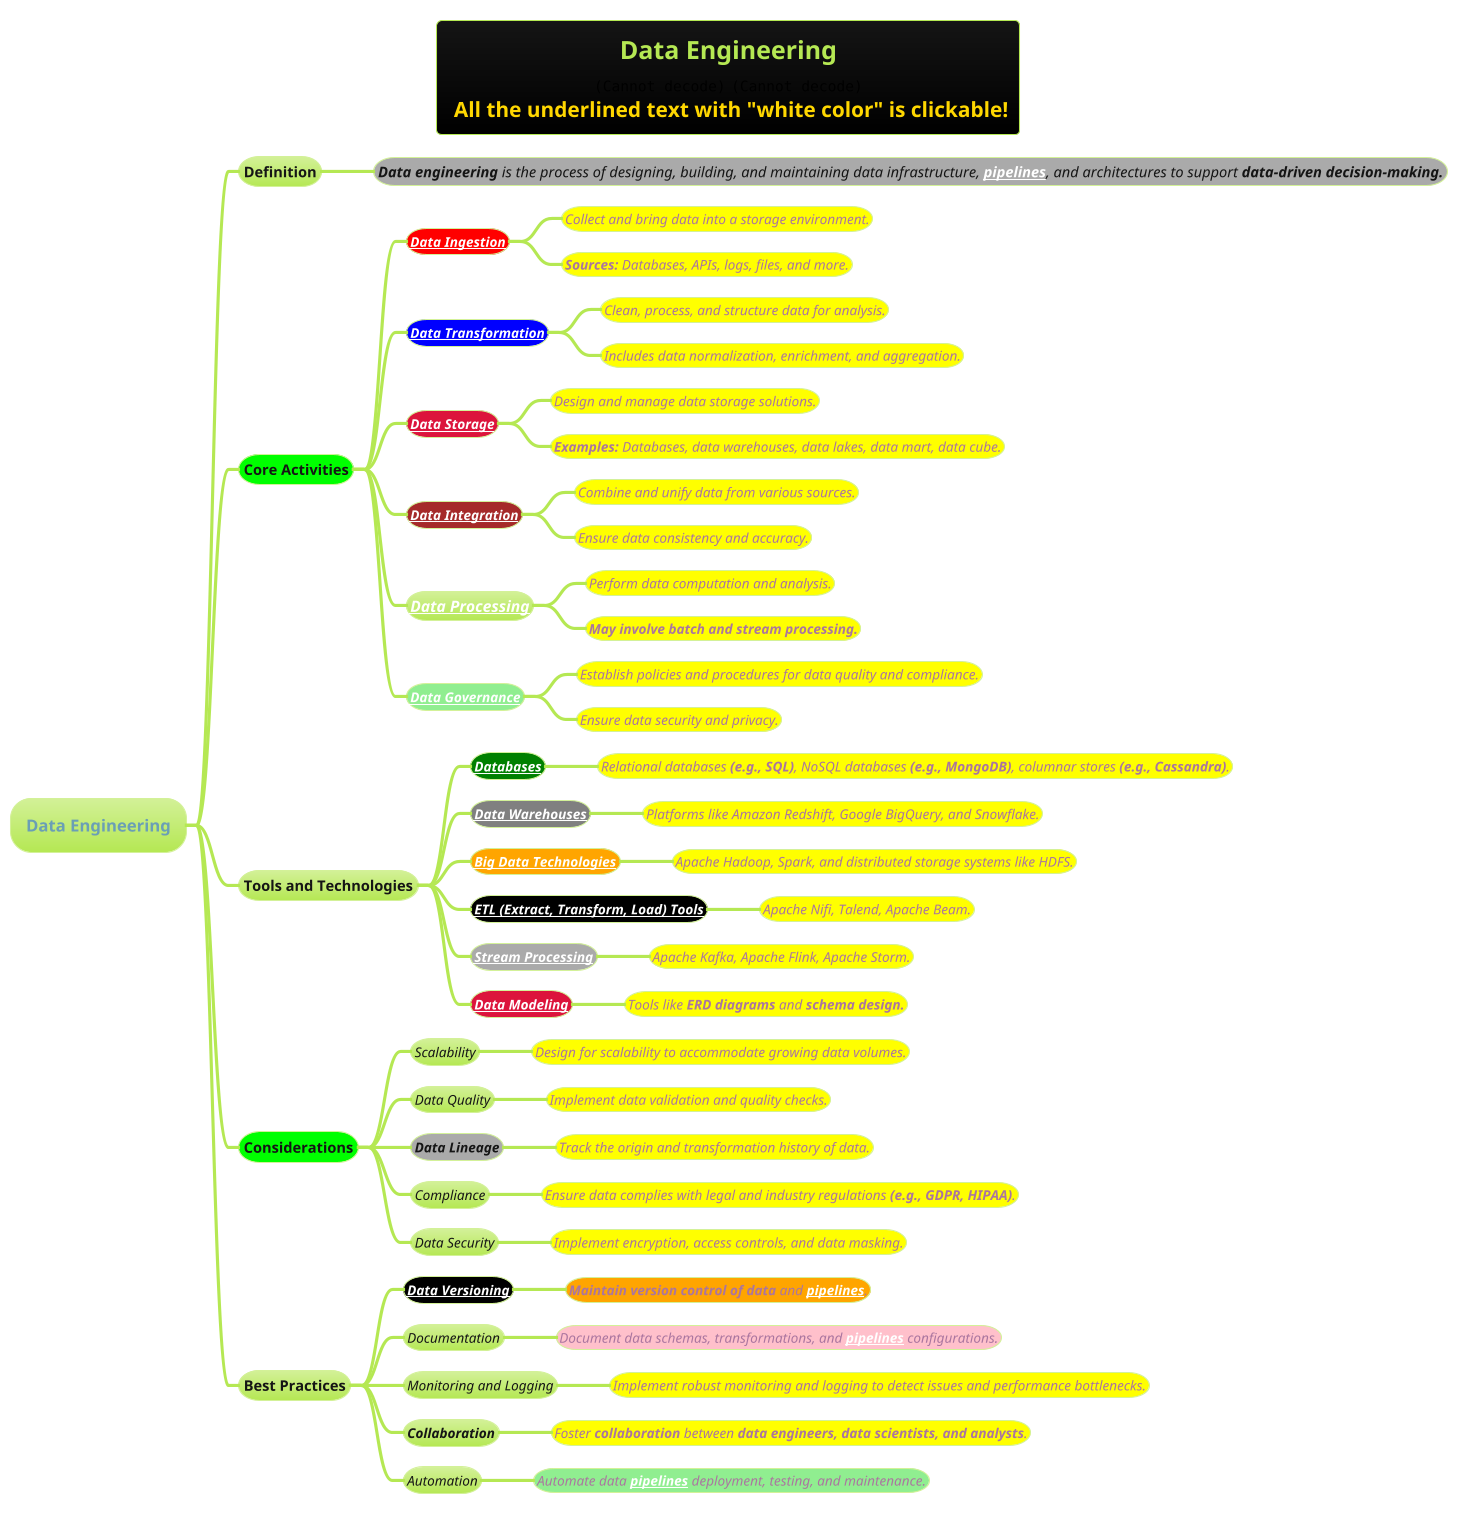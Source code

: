 @startmindmap
title =Data Engineering\n<img:images/img.png> <img:images/img_1.png>\n <color #gold>All the underlined text with "white color" is clickable!
!theme hacker

* Data Engineering
** Definition
***[#a] ====<size:14>**Data engineering** is the process of designing, building, and maintaining data infrastructure, **[[data-pipeline/advanced-data-pipeline.puml pipelines]]**, and architectures to support **data-driven decision-making.**

**[#lime] Core Activities
***[#red] ====<size:13>**[[data-pipeline/Data-Ingestion.puml Data Ingestion]]**
****[#yellow] ====<size:13>Collect and bring data into a storage environment.
****[#yellow] ====<size:13>**Sources:** Databases, APIs, logs, files, and more.

***[#blue] ====<size:13>**[[data-preprocessing-(or-wrangling)/Data-Preprocessing.puml Data Transformation]]**
****[#yellow] ====<size:13>Clean, process, and structure data for analysis.
****[#yellow] ====<size:13>Includes data normalization, enrichment, and aggregation.

***[#crimson] ====<size:13>**[[data-storage-and-management/Data-Lake-vs-Data-Warehouse.puml Data Storage]]**
****[#yellow] ====<size:13>Design and manage data storage solutions.
****[#yellow] ====<size:13>**Examples:** Databases, data warehouses, data lakes, data mart, data cube.

***[#brown] ====<size:13>**[[data-preprocessing-(or-wrangling)/4-Data-Integration Data Integration]]**
****[#yellow] ====<size:13>Combine and unify data from various sources.
****[#yellow] ====<size:13>Ensure data consistency and accuracy.

*** ====<size:15>**[[Data-Processing.puml Data Processing]]**
****[#yellow] ====<size:13>Perform data computation and analysis.
****[#yellow] ====<size:13>**May involve batch and stream processing.**

***[#lightgreen] ====<size:13>**[[Data-Governance.puml Data Governance]]**
****[#yellow] ====<size:13>Establish policies and procedures for data quality and compliance.
****[#yellow] ====<size:13>Ensure data security and privacy.

** Tools and Technologies
***[#green] ====<size:13>**[[../../../books/1-books-backlog/DBMS/Designing-Data-Intensive-Applications.puml Databases]]**
****[#yellow] ====<size:13>Relational databases **(e.g., SQL)**, NoSQL databases **(e.g., MongoDB)**, columnar stores **(e.g., Cassandra)**.

***[#grey] ====<size:13>**[[data-storage-and-management/Data-Warehouse.puml Data Warehouses]]**
****[#yellow] ====<size:13>Platforms like Amazon Redshift, Google BigQuery, and Snowflake.

***[#orange] ====<size:13>**[[../../Apache-Big-Data-Ecosystem/1-Apache-Big-Data-Ecosystem.puml Big Data Technologies]]**
****[#yellow] ====<size:13>Apache Hadoop, Spark, and distributed storage systems like HDFS.

***[#black] ====<size:13>**[[../data-or-database-migration/Data-Migration-Strategies/ETL-(Extract-Transform-Load)-Strategy.puml ETL (Extract, Transform, Load) Tools]]**
****[#yellow] ====<size:13>Apache Nifi, Talend, Apache Beam.

***[#aaaaaa] ====<size:13>**[[data-pipeline/Stream-Processing-vs-Batch-Processing.puml Stream Processing]]**
****[#yellow] ====<size:13>Apache Kafka, Apache Flink, Apache Storm.

***[#crimson] ====<size:13>**[[data-storage-and-management/modeling-methodology/Data-Modeling.puml Data Modeling]]**
****[#yellow] ====<size:13>Tools like **ERD diagrams** and **schema design.**

**[#lime] Considerations
*** ====<size:13>Scalability
****[#yellow] ====<size:13>Design for scalability to accommodate growing data volumes.

*** ====<size:13>Data Quality
****[#yellow] ====<size:13>Implement data validation and quality checks.

***[#a] ====<size:13>**Data Lineage**
****[#yellow] ====<size:13>Track the origin and transformation history of data.

*** ====<size:13>Compliance
****[#yellow] ====<size:13>Ensure data complies with legal and industry regulations **(e.g., GDPR, HIPAA)**.

*** ====<size:13>Data Security
****[#yellow] ====<size:13>Implement encryption, access controls, and data masking.

** Best Practices
***[#black] ====<size:13>**[[Data-Versioning.puml Data Versioning]]**
****[#orange] ====<size:13>**Maintain version control of data** and **[[data-pipeline/advanced-data-pipeline.puml pipelines]]**.

*** ====<size:13>Documentation
****[#pink] ====<size:13>Document data schemas, transformations, and **[[data-pipeline/advanced-data-pipeline.puml pipelines]]** configurations.

*** ====<size:13>Monitoring and Logging
****[#yellow] ====<size:13>Implement robust monitoring and logging to detect issues and performance bottlenecks.

*** ====<size:13>**Collaboration**
****[#yellow] ====<size:13>Foster **collaboration** between **data engineers, data scientists, and analysts**.

*** ====<size:13>Automation
****[#lightgreen] ====<size:13>Automate data **[[data-pipeline/advanced-data-pipeline.puml pipelines]]** deployment, testing, and maintenance.

@endmindmap
